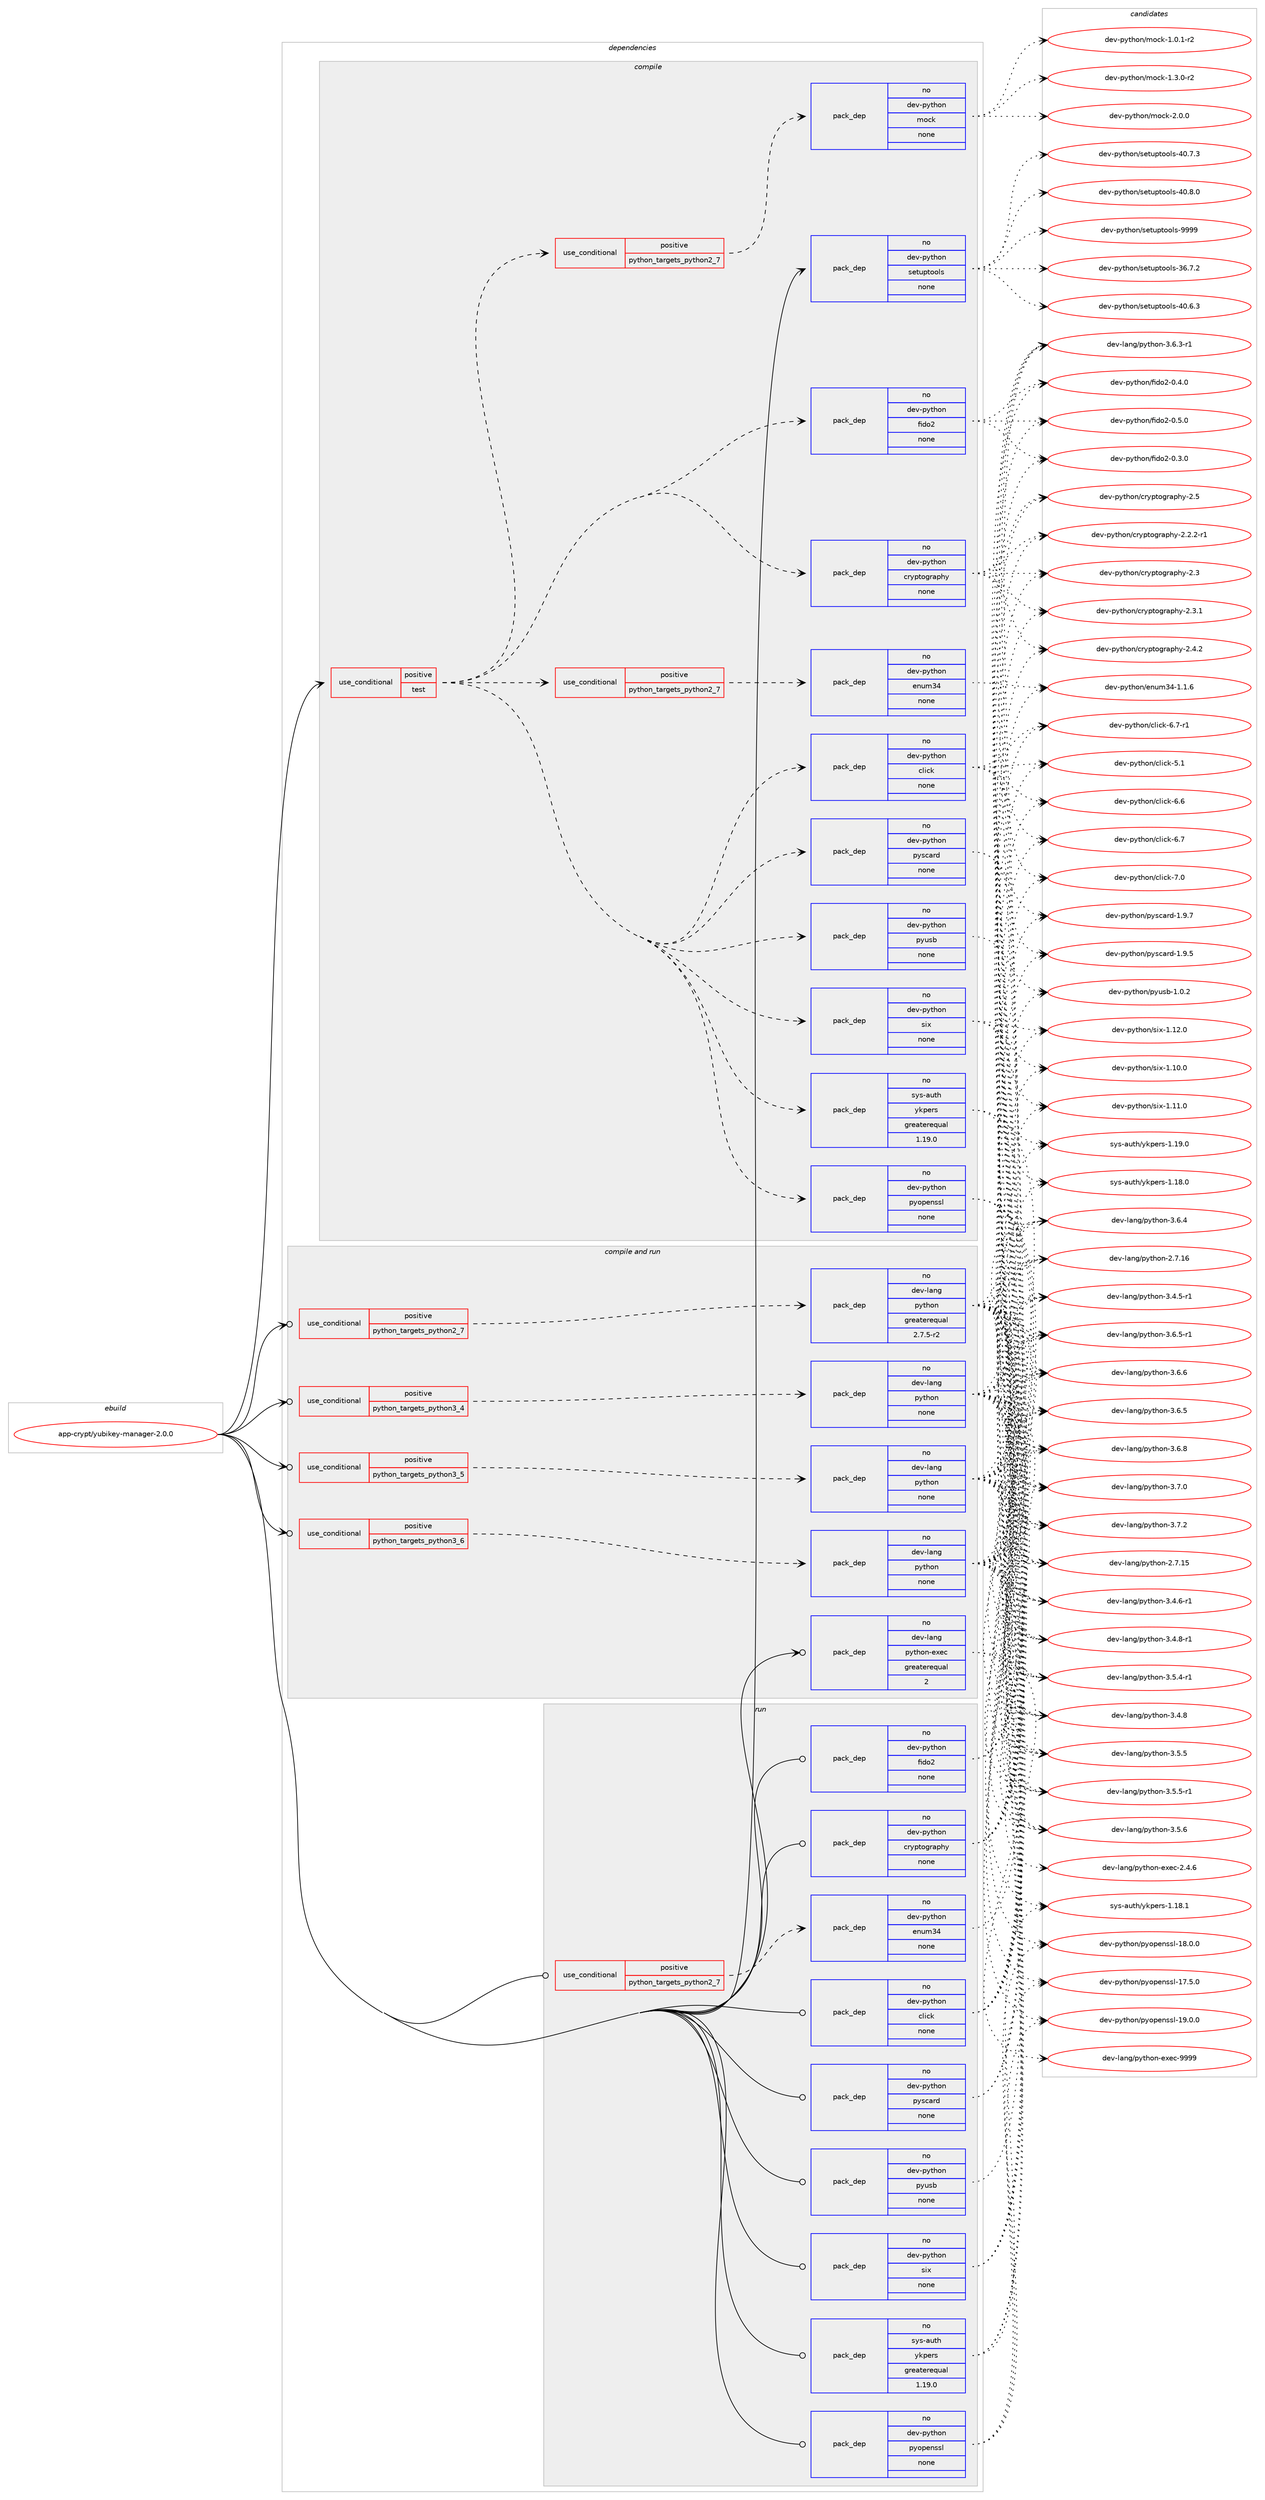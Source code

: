 digraph prolog {

# *************
# Graph options
# *************

newrank=true;
concentrate=true;
compound=true;
graph [rankdir=LR,fontname=Helvetica,fontsize=10,ranksep=1.5];#, ranksep=2.5, nodesep=0.2];
edge  [arrowhead=vee];
node  [fontname=Helvetica,fontsize=10];

# **********
# The ebuild
# **********

subgraph cluster_leftcol {
color=gray;
rank=same;
label=<<i>ebuild</i>>;
id [label="app-crypt/yubikey-manager-2.0.0", color=red, width=4, href="../app-crypt/yubikey-manager-2.0.0.svg"];
}

# ****************
# The dependencies
# ****************

subgraph cluster_midcol {
color=gray;
label=<<i>dependencies</i>>;
subgraph cluster_compile {
fillcolor="#eeeeee";
style=filled;
label=<<i>compile</i>>;
subgraph cond348032 {
dependency1277185 [label=<<TABLE BORDER="0" CELLBORDER="1" CELLSPACING="0" CELLPADDING="4"><TR><TD ROWSPAN="3" CELLPADDING="10">use_conditional</TD></TR><TR><TD>positive</TD></TR><TR><TD>test</TD></TR></TABLE>>, shape=none, color=red];
subgraph pack909296 {
dependency1277186 [label=<<TABLE BORDER="0" CELLBORDER="1" CELLSPACING="0" CELLPADDING="4" WIDTH="220"><TR><TD ROWSPAN="6" CELLPADDING="30">pack_dep</TD></TR><TR><TD WIDTH="110">no</TD></TR><TR><TD>dev-python</TD></TR><TR><TD>click</TD></TR><TR><TD>none</TD></TR><TR><TD></TD></TR></TABLE>>, shape=none, color=blue];
}
dependency1277185:e -> dependency1277186:w [weight=20,style="dashed",arrowhead="vee"];
subgraph pack909297 {
dependency1277187 [label=<<TABLE BORDER="0" CELLBORDER="1" CELLSPACING="0" CELLPADDING="4" WIDTH="220"><TR><TD ROWSPAN="6" CELLPADDING="30">pack_dep</TD></TR><TR><TD WIDTH="110">no</TD></TR><TR><TD>dev-python</TD></TR><TR><TD>cryptography</TD></TR><TR><TD>none</TD></TR><TR><TD></TD></TR></TABLE>>, shape=none, color=blue];
}
dependency1277185:e -> dependency1277187:w [weight=20,style="dashed",arrowhead="vee"];
subgraph cond348033 {
dependency1277188 [label=<<TABLE BORDER="0" CELLBORDER="1" CELLSPACING="0" CELLPADDING="4"><TR><TD ROWSPAN="3" CELLPADDING="10">use_conditional</TD></TR><TR><TD>positive</TD></TR><TR><TD>python_targets_python2_7</TD></TR></TABLE>>, shape=none, color=red];
subgraph pack909298 {
dependency1277189 [label=<<TABLE BORDER="0" CELLBORDER="1" CELLSPACING="0" CELLPADDING="4" WIDTH="220"><TR><TD ROWSPAN="6" CELLPADDING="30">pack_dep</TD></TR><TR><TD WIDTH="110">no</TD></TR><TR><TD>dev-python</TD></TR><TR><TD>enum34</TD></TR><TR><TD>none</TD></TR><TR><TD></TD></TR></TABLE>>, shape=none, color=blue];
}
dependency1277188:e -> dependency1277189:w [weight=20,style="dashed",arrowhead="vee"];
}
dependency1277185:e -> dependency1277188:w [weight=20,style="dashed",arrowhead="vee"];
subgraph pack909299 {
dependency1277190 [label=<<TABLE BORDER="0" CELLBORDER="1" CELLSPACING="0" CELLPADDING="4" WIDTH="220"><TR><TD ROWSPAN="6" CELLPADDING="30">pack_dep</TD></TR><TR><TD WIDTH="110">no</TD></TR><TR><TD>dev-python</TD></TR><TR><TD>fido2</TD></TR><TR><TD>none</TD></TR><TR><TD></TD></TR></TABLE>>, shape=none, color=blue];
}
dependency1277185:e -> dependency1277190:w [weight=20,style="dashed",arrowhead="vee"];
subgraph pack909300 {
dependency1277191 [label=<<TABLE BORDER="0" CELLBORDER="1" CELLSPACING="0" CELLPADDING="4" WIDTH="220"><TR><TD ROWSPAN="6" CELLPADDING="30">pack_dep</TD></TR><TR><TD WIDTH="110">no</TD></TR><TR><TD>dev-python</TD></TR><TR><TD>pyopenssl</TD></TR><TR><TD>none</TD></TR><TR><TD></TD></TR></TABLE>>, shape=none, color=blue];
}
dependency1277185:e -> dependency1277191:w [weight=20,style="dashed",arrowhead="vee"];
subgraph pack909301 {
dependency1277192 [label=<<TABLE BORDER="0" CELLBORDER="1" CELLSPACING="0" CELLPADDING="4" WIDTH="220"><TR><TD ROWSPAN="6" CELLPADDING="30">pack_dep</TD></TR><TR><TD WIDTH="110">no</TD></TR><TR><TD>dev-python</TD></TR><TR><TD>pyscard</TD></TR><TR><TD>none</TD></TR><TR><TD></TD></TR></TABLE>>, shape=none, color=blue];
}
dependency1277185:e -> dependency1277192:w [weight=20,style="dashed",arrowhead="vee"];
subgraph pack909302 {
dependency1277193 [label=<<TABLE BORDER="0" CELLBORDER="1" CELLSPACING="0" CELLPADDING="4" WIDTH="220"><TR><TD ROWSPAN="6" CELLPADDING="30">pack_dep</TD></TR><TR><TD WIDTH="110">no</TD></TR><TR><TD>dev-python</TD></TR><TR><TD>pyusb</TD></TR><TR><TD>none</TD></TR><TR><TD></TD></TR></TABLE>>, shape=none, color=blue];
}
dependency1277185:e -> dependency1277193:w [weight=20,style="dashed",arrowhead="vee"];
subgraph pack909303 {
dependency1277194 [label=<<TABLE BORDER="0" CELLBORDER="1" CELLSPACING="0" CELLPADDING="4" WIDTH="220"><TR><TD ROWSPAN="6" CELLPADDING="30">pack_dep</TD></TR><TR><TD WIDTH="110">no</TD></TR><TR><TD>dev-python</TD></TR><TR><TD>six</TD></TR><TR><TD>none</TD></TR><TR><TD></TD></TR></TABLE>>, shape=none, color=blue];
}
dependency1277185:e -> dependency1277194:w [weight=20,style="dashed",arrowhead="vee"];
subgraph pack909304 {
dependency1277195 [label=<<TABLE BORDER="0" CELLBORDER="1" CELLSPACING="0" CELLPADDING="4" WIDTH="220"><TR><TD ROWSPAN="6" CELLPADDING="30">pack_dep</TD></TR><TR><TD WIDTH="110">no</TD></TR><TR><TD>sys-auth</TD></TR><TR><TD>ykpers</TD></TR><TR><TD>greaterequal</TD></TR><TR><TD>1.19.0</TD></TR></TABLE>>, shape=none, color=blue];
}
dependency1277185:e -> dependency1277195:w [weight=20,style="dashed",arrowhead="vee"];
subgraph cond348034 {
dependency1277196 [label=<<TABLE BORDER="0" CELLBORDER="1" CELLSPACING="0" CELLPADDING="4"><TR><TD ROWSPAN="3" CELLPADDING="10">use_conditional</TD></TR><TR><TD>positive</TD></TR><TR><TD>python_targets_python2_7</TD></TR></TABLE>>, shape=none, color=red];
subgraph pack909305 {
dependency1277197 [label=<<TABLE BORDER="0" CELLBORDER="1" CELLSPACING="0" CELLPADDING="4" WIDTH="220"><TR><TD ROWSPAN="6" CELLPADDING="30">pack_dep</TD></TR><TR><TD WIDTH="110">no</TD></TR><TR><TD>dev-python</TD></TR><TR><TD>mock</TD></TR><TR><TD>none</TD></TR><TR><TD></TD></TR></TABLE>>, shape=none, color=blue];
}
dependency1277196:e -> dependency1277197:w [weight=20,style="dashed",arrowhead="vee"];
}
dependency1277185:e -> dependency1277196:w [weight=20,style="dashed",arrowhead="vee"];
}
id:e -> dependency1277185:w [weight=20,style="solid",arrowhead="vee"];
subgraph pack909306 {
dependency1277198 [label=<<TABLE BORDER="0" CELLBORDER="1" CELLSPACING="0" CELLPADDING="4" WIDTH="220"><TR><TD ROWSPAN="6" CELLPADDING="30">pack_dep</TD></TR><TR><TD WIDTH="110">no</TD></TR><TR><TD>dev-python</TD></TR><TR><TD>setuptools</TD></TR><TR><TD>none</TD></TR><TR><TD></TD></TR></TABLE>>, shape=none, color=blue];
}
id:e -> dependency1277198:w [weight=20,style="solid",arrowhead="vee"];
}
subgraph cluster_compileandrun {
fillcolor="#eeeeee";
style=filled;
label=<<i>compile and run</i>>;
subgraph cond348035 {
dependency1277199 [label=<<TABLE BORDER="0" CELLBORDER="1" CELLSPACING="0" CELLPADDING="4"><TR><TD ROWSPAN="3" CELLPADDING="10">use_conditional</TD></TR><TR><TD>positive</TD></TR><TR><TD>python_targets_python2_7</TD></TR></TABLE>>, shape=none, color=red];
subgraph pack909307 {
dependency1277200 [label=<<TABLE BORDER="0" CELLBORDER="1" CELLSPACING="0" CELLPADDING="4" WIDTH="220"><TR><TD ROWSPAN="6" CELLPADDING="30">pack_dep</TD></TR><TR><TD WIDTH="110">no</TD></TR><TR><TD>dev-lang</TD></TR><TR><TD>python</TD></TR><TR><TD>greaterequal</TD></TR><TR><TD>2.7.5-r2</TD></TR></TABLE>>, shape=none, color=blue];
}
dependency1277199:e -> dependency1277200:w [weight=20,style="dashed",arrowhead="vee"];
}
id:e -> dependency1277199:w [weight=20,style="solid",arrowhead="odotvee"];
subgraph cond348036 {
dependency1277201 [label=<<TABLE BORDER="0" CELLBORDER="1" CELLSPACING="0" CELLPADDING="4"><TR><TD ROWSPAN="3" CELLPADDING="10">use_conditional</TD></TR><TR><TD>positive</TD></TR><TR><TD>python_targets_python3_4</TD></TR></TABLE>>, shape=none, color=red];
subgraph pack909308 {
dependency1277202 [label=<<TABLE BORDER="0" CELLBORDER="1" CELLSPACING="0" CELLPADDING="4" WIDTH="220"><TR><TD ROWSPAN="6" CELLPADDING="30">pack_dep</TD></TR><TR><TD WIDTH="110">no</TD></TR><TR><TD>dev-lang</TD></TR><TR><TD>python</TD></TR><TR><TD>none</TD></TR><TR><TD></TD></TR></TABLE>>, shape=none, color=blue];
}
dependency1277201:e -> dependency1277202:w [weight=20,style="dashed",arrowhead="vee"];
}
id:e -> dependency1277201:w [weight=20,style="solid",arrowhead="odotvee"];
subgraph cond348037 {
dependency1277203 [label=<<TABLE BORDER="0" CELLBORDER="1" CELLSPACING="0" CELLPADDING="4"><TR><TD ROWSPAN="3" CELLPADDING="10">use_conditional</TD></TR><TR><TD>positive</TD></TR><TR><TD>python_targets_python3_5</TD></TR></TABLE>>, shape=none, color=red];
subgraph pack909309 {
dependency1277204 [label=<<TABLE BORDER="0" CELLBORDER="1" CELLSPACING="0" CELLPADDING="4" WIDTH="220"><TR><TD ROWSPAN="6" CELLPADDING="30">pack_dep</TD></TR><TR><TD WIDTH="110">no</TD></TR><TR><TD>dev-lang</TD></TR><TR><TD>python</TD></TR><TR><TD>none</TD></TR><TR><TD></TD></TR></TABLE>>, shape=none, color=blue];
}
dependency1277203:e -> dependency1277204:w [weight=20,style="dashed",arrowhead="vee"];
}
id:e -> dependency1277203:w [weight=20,style="solid",arrowhead="odotvee"];
subgraph cond348038 {
dependency1277205 [label=<<TABLE BORDER="0" CELLBORDER="1" CELLSPACING="0" CELLPADDING="4"><TR><TD ROWSPAN="3" CELLPADDING="10">use_conditional</TD></TR><TR><TD>positive</TD></TR><TR><TD>python_targets_python3_6</TD></TR></TABLE>>, shape=none, color=red];
subgraph pack909310 {
dependency1277206 [label=<<TABLE BORDER="0" CELLBORDER="1" CELLSPACING="0" CELLPADDING="4" WIDTH="220"><TR><TD ROWSPAN="6" CELLPADDING="30">pack_dep</TD></TR><TR><TD WIDTH="110">no</TD></TR><TR><TD>dev-lang</TD></TR><TR><TD>python</TD></TR><TR><TD>none</TD></TR><TR><TD></TD></TR></TABLE>>, shape=none, color=blue];
}
dependency1277205:e -> dependency1277206:w [weight=20,style="dashed",arrowhead="vee"];
}
id:e -> dependency1277205:w [weight=20,style="solid",arrowhead="odotvee"];
subgraph pack909311 {
dependency1277207 [label=<<TABLE BORDER="0" CELLBORDER="1" CELLSPACING="0" CELLPADDING="4" WIDTH="220"><TR><TD ROWSPAN="6" CELLPADDING="30">pack_dep</TD></TR><TR><TD WIDTH="110">no</TD></TR><TR><TD>dev-lang</TD></TR><TR><TD>python-exec</TD></TR><TR><TD>greaterequal</TD></TR><TR><TD>2</TD></TR></TABLE>>, shape=none, color=blue];
}
id:e -> dependency1277207:w [weight=20,style="solid",arrowhead="odotvee"];
}
subgraph cluster_run {
fillcolor="#eeeeee";
style=filled;
label=<<i>run</i>>;
subgraph cond348039 {
dependency1277208 [label=<<TABLE BORDER="0" CELLBORDER="1" CELLSPACING="0" CELLPADDING="4"><TR><TD ROWSPAN="3" CELLPADDING="10">use_conditional</TD></TR><TR><TD>positive</TD></TR><TR><TD>python_targets_python2_7</TD></TR></TABLE>>, shape=none, color=red];
subgraph pack909312 {
dependency1277209 [label=<<TABLE BORDER="0" CELLBORDER="1" CELLSPACING="0" CELLPADDING="4" WIDTH="220"><TR><TD ROWSPAN="6" CELLPADDING="30">pack_dep</TD></TR><TR><TD WIDTH="110">no</TD></TR><TR><TD>dev-python</TD></TR><TR><TD>enum34</TD></TR><TR><TD>none</TD></TR><TR><TD></TD></TR></TABLE>>, shape=none, color=blue];
}
dependency1277208:e -> dependency1277209:w [weight=20,style="dashed",arrowhead="vee"];
}
id:e -> dependency1277208:w [weight=20,style="solid",arrowhead="odot"];
subgraph pack909313 {
dependency1277210 [label=<<TABLE BORDER="0" CELLBORDER="1" CELLSPACING="0" CELLPADDING="4" WIDTH="220"><TR><TD ROWSPAN="6" CELLPADDING="30">pack_dep</TD></TR><TR><TD WIDTH="110">no</TD></TR><TR><TD>dev-python</TD></TR><TR><TD>click</TD></TR><TR><TD>none</TD></TR><TR><TD></TD></TR></TABLE>>, shape=none, color=blue];
}
id:e -> dependency1277210:w [weight=20,style="solid",arrowhead="odot"];
subgraph pack909314 {
dependency1277211 [label=<<TABLE BORDER="0" CELLBORDER="1" CELLSPACING="0" CELLPADDING="4" WIDTH="220"><TR><TD ROWSPAN="6" CELLPADDING="30">pack_dep</TD></TR><TR><TD WIDTH="110">no</TD></TR><TR><TD>dev-python</TD></TR><TR><TD>cryptography</TD></TR><TR><TD>none</TD></TR><TR><TD></TD></TR></TABLE>>, shape=none, color=blue];
}
id:e -> dependency1277211:w [weight=20,style="solid",arrowhead="odot"];
subgraph pack909315 {
dependency1277212 [label=<<TABLE BORDER="0" CELLBORDER="1" CELLSPACING="0" CELLPADDING="4" WIDTH="220"><TR><TD ROWSPAN="6" CELLPADDING="30">pack_dep</TD></TR><TR><TD WIDTH="110">no</TD></TR><TR><TD>dev-python</TD></TR><TR><TD>fido2</TD></TR><TR><TD>none</TD></TR><TR><TD></TD></TR></TABLE>>, shape=none, color=blue];
}
id:e -> dependency1277212:w [weight=20,style="solid",arrowhead="odot"];
subgraph pack909316 {
dependency1277213 [label=<<TABLE BORDER="0" CELLBORDER="1" CELLSPACING="0" CELLPADDING="4" WIDTH="220"><TR><TD ROWSPAN="6" CELLPADDING="30">pack_dep</TD></TR><TR><TD WIDTH="110">no</TD></TR><TR><TD>dev-python</TD></TR><TR><TD>pyopenssl</TD></TR><TR><TD>none</TD></TR><TR><TD></TD></TR></TABLE>>, shape=none, color=blue];
}
id:e -> dependency1277213:w [weight=20,style="solid",arrowhead="odot"];
subgraph pack909317 {
dependency1277214 [label=<<TABLE BORDER="0" CELLBORDER="1" CELLSPACING="0" CELLPADDING="4" WIDTH="220"><TR><TD ROWSPAN="6" CELLPADDING="30">pack_dep</TD></TR><TR><TD WIDTH="110">no</TD></TR><TR><TD>dev-python</TD></TR><TR><TD>pyscard</TD></TR><TR><TD>none</TD></TR><TR><TD></TD></TR></TABLE>>, shape=none, color=blue];
}
id:e -> dependency1277214:w [weight=20,style="solid",arrowhead="odot"];
subgraph pack909318 {
dependency1277215 [label=<<TABLE BORDER="0" CELLBORDER="1" CELLSPACING="0" CELLPADDING="4" WIDTH="220"><TR><TD ROWSPAN="6" CELLPADDING="30">pack_dep</TD></TR><TR><TD WIDTH="110">no</TD></TR><TR><TD>dev-python</TD></TR><TR><TD>pyusb</TD></TR><TR><TD>none</TD></TR><TR><TD></TD></TR></TABLE>>, shape=none, color=blue];
}
id:e -> dependency1277215:w [weight=20,style="solid",arrowhead="odot"];
subgraph pack909319 {
dependency1277216 [label=<<TABLE BORDER="0" CELLBORDER="1" CELLSPACING="0" CELLPADDING="4" WIDTH="220"><TR><TD ROWSPAN="6" CELLPADDING="30">pack_dep</TD></TR><TR><TD WIDTH="110">no</TD></TR><TR><TD>dev-python</TD></TR><TR><TD>six</TD></TR><TR><TD>none</TD></TR><TR><TD></TD></TR></TABLE>>, shape=none, color=blue];
}
id:e -> dependency1277216:w [weight=20,style="solid",arrowhead="odot"];
subgraph pack909320 {
dependency1277217 [label=<<TABLE BORDER="0" CELLBORDER="1" CELLSPACING="0" CELLPADDING="4" WIDTH="220"><TR><TD ROWSPAN="6" CELLPADDING="30">pack_dep</TD></TR><TR><TD WIDTH="110">no</TD></TR><TR><TD>sys-auth</TD></TR><TR><TD>ykpers</TD></TR><TR><TD>greaterequal</TD></TR><TR><TD>1.19.0</TD></TR></TABLE>>, shape=none, color=blue];
}
id:e -> dependency1277217:w [weight=20,style="solid",arrowhead="odot"];
}
}

# **************
# The candidates
# **************

subgraph cluster_choices {
rank=same;
color=gray;
label=<<i>candidates</i>>;

subgraph choice909296 {
color=black;
nodesep=1;
choice1001011184511212111610411111047991081059910745534649 [label="dev-python/click-5.1", color=red, width=4,href="../dev-python/click-5.1.svg"];
choice1001011184511212111610411111047991081059910745544654 [label="dev-python/click-6.6", color=red, width=4,href="../dev-python/click-6.6.svg"];
choice1001011184511212111610411111047991081059910745544655 [label="dev-python/click-6.7", color=red, width=4,href="../dev-python/click-6.7.svg"];
choice10010111845112121116104111110479910810599107455446554511449 [label="dev-python/click-6.7-r1", color=red, width=4,href="../dev-python/click-6.7-r1.svg"];
choice1001011184511212111610411111047991081059910745554648 [label="dev-python/click-7.0", color=red, width=4,href="../dev-python/click-7.0.svg"];
dependency1277186:e -> choice1001011184511212111610411111047991081059910745534649:w [style=dotted,weight="100"];
dependency1277186:e -> choice1001011184511212111610411111047991081059910745544654:w [style=dotted,weight="100"];
dependency1277186:e -> choice1001011184511212111610411111047991081059910745544655:w [style=dotted,weight="100"];
dependency1277186:e -> choice10010111845112121116104111110479910810599107455446554511449:w [style=dotted,weight="100"];
dependency1277186:e -> choice1001011184511212111610411111047991081059910745554648:w [style=dotted,weight="100"];
}
subgraph choice909297 {
color=black;
nodesep=1;
choice100101118451121211161041111104799114121112116111103114971121041214550465046504511449 [label="dev-python/cryptography-2.2.2-r1", color=red, width=4,href="../dev-python/cryptography-2.2.2-r1.svg"];
choice1001011184511212111610411111047991141211121161111031149711210412145504651 [label="dev-python/cryptography-2.3", color=red, width=4,href="../dev-python/cryptography-2.3.svg"];
choice10010111845112121116104111110479911412111211611110311497112104121455046514649 [label="dev-python/cryptography-2.3.1", color=red, width=4,href="../dev-python/cryptography-2.3.1.svg"];
choice10010111845112121116104111110479911412111211611110311497112104121455046524650 [label="dev-python/cryptography-2.4.2", color=red, width=4,href="../dev-python/cryptography-2.4.2.svg"];
choice1001011184511212111610411111047991141211121161111031149711210412145504653 [label="dev-python/cryptography-2.5", color=red, width=4,href="../dev-python/cryptography-2.5.svg"];
dependency1277187:e -> choice100101118451121211161041111104799114121112116111103114971121041214550465046504511449:w [style=dotted,weight="100"];
dependency1277187:e -> choice1001011184511212111610411111047991141211121161111031149711210412145504651:w [style=dotted,weight="100"];
dependency1277187:e -> choice10010111845112121116104111110479911412111211611110311497112104121455046514649:w [style=dotted,weight="100"];
dependency1277187:e -> choice10010111845112121116104111110479911412111211611110311497112104121455046524650:w [style=dotted,weight="100"];
dependency1277187:e -> choice1001011184511212111610411111047991141211121161111031149711210412145504653:w [style=dotted,weight="100"];
}
subgraph choice909298 {
color=black;
nodesep=1;
choice10010111845112121116104111110471011101171095152454946494654 [label="dev-python/enum34-1.1.6", color=red, width=4,href="../dev-python/enum34-1.1.6.svg"];
dependency1277189:e -> choice10010111845112121116104111110471011101171095152454946494654:w [style=dotted,weight="100"];
}
subgraph choice909299 {
color=black;
nodesep=1;
choice100101118451121211161041111104710210510011150454846514648 [label="dev-python/fido2-0.3.0", color=red, width=4,href="../dev-python/fido2-0.3.0.svg"];
choice100101118451121211161041111104710210510011150454846524648 [label="dev-python/fido2-0.4.0", color=red, width=4,href="../dev-python/fido2-0.4.0.svg"];
choice100101118451121211161041111104710210510011150454846534648 [label="dev-python/fido2-0.5.0", color=red, width=4,href="../dev-python/fido2-0.5.0.svg"];
dependency1277190:e -> choice100101118451121211161041111104710210510011150454846514648:w [style=dotted,weight="100"];
dependency1277190:e -> choice100101118451121211161041111104710210510011150454846524648:w [style=dotted,weight="100"];
dependency1277190:e -> choice100101118451121211161041111104710210510011150454846534648:w [style=dotted,weight="100"];
}
subgraph choice909300 {
color=black;
nodesep=1;
choice100101118451121211161041111104711212111111210111011511510845495546534648 [label="dev-python/pyopenssl-17.5.0", color=red, width=4,href="../dev-python/pyopenssl-17.5.0.svg"];
choice100101118451121211161041111104711212111111210111011511510845495646484648 [label="dev-python/pyopenssl-18.0.0", color=red, width=4,href="../dev-python/pyopenssl-18.0.0.svg"];
choice100101118451121211161041111104711212111111210111011511510845495746484648 [label="dev-python/pyopenssl-19.0.0", color=red, width=4,href="../dev-python/pyopenssl-19.0.0.svg"];
dependency1277191:e -> choice100101118451121211161041111104711212111111210111011511510845495546534648:w [style=dotted,weight="100"];
dependency1277191:e -> choice100101118451121211161041111104711212111111210111011511510845495646484648:w [style=dotted,weight="100"];
dependency1277191:e -> choice100101118451121211161041111104711212111111210111011511510845495746484648:w [style=dotted,weight="100"];
}
subgraph choice909301 {
color=black;
nodesep=1;
choice10010111845112121116104111110471121211159997114100454946574653 [label="dev-python/pyscard-1.9.5", color=red, width=4,href="../dev-python/pyscard-1.9.5.svg"];
choice10010111845112121116104111110471121211159997114100454946574655 [label="dev-python/pyscard-1.9.7", color=red, width=4,href="../dev-python/pyscard-1.9.7.svg"];
dependency1277192:e -> choice10010111845112121116104111110471121211159997114100454946574653:w [style=dotted,weight="100"];
dependency1277192:e -> choice10010111845112121116104111110471121211159997114100454946574655:w [style=dotted,weight="100"];
}
subgraph choice909302 {
color=black;
nodesep=1;
choice100101118451121211161041111104711212111711598454946484650 [label="dev-python/pyusb-1.0.2", color=red, width=4,href="../dev-python/pyusb-1.0.2.svg"];
dependency1277193:e -> choice100101118451121211161041111104711212111711598454946484650:w [style=dotted,weight="100"];
}
subgraph choice909303 {
color=black;
nodesep=1;
choice100101118451121211161041111104711510512045494649484648 [label="dev-python/six-1.10.0", color=red, width=4,href="../dev-python/six-1.10.0.svg"];
choice100101118451121211161041111104711510512045494649494648 [label="dev-python/six-1.11.0", color=red, width=4,href="../dev-python/six-1.11.0.svg"];
choice100101118451121211161041111104711510512045494649504648 [label="dev-python/six-1.12.0", color=red, width=4,href="../dev-python/six-1.12.0.svg"];
dependency1277194:e -> choice100101118451121211161041111104711510512045494649484648:w [style=dotted,weight="100"];
dependency1277194:e -> choice100101118451121211161041111104711510512045494649494648:w [style=dotted,weight="100"];
dependency1277194:e -> choice100101118451121211161041111104711510512045494649504648:w [style=dotted,weight="100"];
}
subgraph choice909304 {
color=black;
nodesep=1;
choice11512111545971171161044712110711210111411545494649564648 [label="sys-auth/ykpers-1.18.0", color=red, width=4,href="../sys-auth/ykpers-1.18.0.svg"];
choice11512111545971171161044712110711210111411545494649564649 [label="sys-auth/ykpers-1.18.1", color=red, width=4,href="../sys-auth/ykpers-1.18.1.svg"];
choice11512111545971171161044712110711210111411545494649574648 [label="sys-auth/ykpers-1.19.0", color=red, width=4,href="../sys-auth/ykpers-1.19.0.svg"];
dependency1277195:e -> choice11512111545971171161044712110711210111411545494649564648:w [style=dotted,weight="100"];
dependency1277195:e -> choice11512111545971171161044712110711210111411545494649564649:w [style=dotted,weight="100"];
dependency1277195:e -> choice11512111545971171161044712110711210111411545494649574648:w [style=dotted,weight="100"];
}
subgraph choice909305 {
color=black;
nodesep=1;
choice1001011184511212111610411111047109111991074549464846494511450 [label="dev-python/mock-1.0.1-r2", color=red, width=4,href="../dev-python/mock-1.0.1-r2.svg"];
choice1001011184511212111610411111047109111991074549465146484511450 [label="dev-python/mock-1.3.0-r2", color=red, width=4,href="../dev-python/mock-1.3.0-r2.svg"];
choice100101118451121211161041111104710911199107455046484648 [label="dev-python/mock-2.0.0", color=red, width=4,href="../dev-python/mock-2.0.0.svg"];
dependency1277197:e -> choice1001011184511212111610411111047109111991074549464846494511450:w [style=dotted,weight="100"];
dependency1277197:e -> choice1001011184511212111610411111047109111991074549465146484511450:w [style=dotted,weight="100"];
dependency1277197:e -> choice100101118451121211161041111104710911199107455046484648:w [style=dotted,weight="100"];
}
subgraph choice909306 {
color=black;
nodesep=1;
choice100101118451121211161041111104711510111611711211611111110811545515446554650 [label="dev-python/setuptools-36.7.2", color=red, width=4,href="../dev-python/setuptools-36.7.2.svg"];
choice100101118451121211161041111104711510111611711211611111110811545524846544651 [label="dev-python/setuptools-40.6.3", color=red, width=4,href="../dev-python/setuptools-40.6.3.svg"];
choice100101118451121211161041111104711510111611711211611111110811545524846554651 [label="dev-python/setuptools-40.7.3", color=red, width=4,href="../dev-python/setuptools-40.7.3.svg"];
choice100101118451121211161041111104711510111611711211611111110811545524846564648 [label="dev-python/setuptools-40.8.0", color=red, width=4,href="../dev-python/setuptools-40.8.0.svg"];
choice10010111845112121116104111110471151011161171121161111111081154557575757 [label="dev-python/setuptools-9999", color=red, width=4,href="../dev-python/setuptools-9999.svg"];
dependency1277198:e -> choice100101118451121211161041111104711510111611711211611111110811545515446554650:w [style=dotted,weight="100"];
dependency1277198:e -> choice100101118451121211161041111104711510111611711211611111110811545524846544651:w [style=dotted,weight="100"];
dependency1277198:e -> choice100101118451121211161041111104711510111611711211611111110811545524846554651:w [style=dotted,weight="100"];
dependency1277198:e -> choice100101118451121211161041111104711510111611711211611111110811545524846564648:w [style=dotted,weight="100"];
dependency1277198:e -> choice10010111845112121116104111110471151011161171121161111111081154557575757:w [style=dotted,weight="100"];
}
subgraph choice909307 {
color=black;
nodesep=1;
choice10010111845108971101034711212111610411111045504655464953 [label="dev-lang/python-2.7.15", color=red, width=4,href="../dev-lang/python-2.7.15.svg"];
choice10010111845108971101034711212111610411111045504655464954 [label="dev-lang/python-2.7.16", color=red, width=4,href="../dev-lang/python-2.7.16.svg"];
choice1001011184510897110103471121211161041111104551465246534511449 [label="dev-lang/python-3.4.5-r1", color=red, width=4,href="../dev-lang/python-3.4.5-r1.svg"];
choice1001011184510897110103471121211161041111104551465246544511449 [label="dev-lang/python-3.4.6-r1", color=red, width=4,href="../dev-lang/python-3.4.6-r1.svg"];
choice100101118451089711010347112121116104111110455146524656 [label="dev-lang/python-3.4.8", color=red, width=4,href="../dev-lang/python-3.4.8.svg"];
choice1001011184510897110103471121211161041111104551465246564511449 [label="dev-lang/python-3.4.8-r1", color=red, width=4,href="../dev-lang/python-3.4.8-r1.svg"];
choice1001011184510897110103471121211161041111104551465346524511449 [label="dev-lang/python-3.5.4-r1", color=red, width=4,href="../dev-lang/python-3.5.4-r1.svg"];
choice100101118451089711010347112121116104111110455146534653 [label="dev-lang/python-3.5.5", color=red, width=4,href="../dev-lang/python-3.5.5.svg"];
choice1001011184510897110103471121211161041111104551465346534511449 [label="dev-lang/python-3.5.5-r1", color=red, width=4,href="../dev-lang/python-3.5.5-r1.svg"];
choice100101118451089711010347112121116104111110455146534654 [label="dev-lang/python-3.5.6", color=red, width=4,href="../dev-lang/python-3.5.6.svg"];
choice1001011184510897110103471121211161041111104551465446514511449 [label="dev-lang/python-3.6.3-r1", color=red, width=4,href="../dev-lang/python-3.6.3-r1.svg"];
choice100101118451089711010347112121116104111110455146544652 [label="dev-lang/python-3.6.4", color=red, width=4,href="../dev-lang/python-3.6.4.svg"];
choice100101118451089711010347112121116104111110455146544653 [label="dev-lang/python-3.6.5", color=red, width=4,href="../dev-lang/python-3.6.5.svg"];
choice1001011184510897110103471121211161041111104551465446534511449 [label="dev-lang/python-3.6.5-r1", color=red, width=4,href="../dev-lang/python-3.6.5-r1.svg"];
choice100101118451089711010347112121116104111110455146544654 [label="dev-lang/python-3.6.6", color=red, width=4,href="../dev-lang/python-3.6.6.svg"];
choice100101118451089711010347112121116104111110455146544656 [label="dev-lang/python-3.6.8", color=red, width=4,href="../dev-lang/python-3.6.8.svg"];
choice100101118451089711010347112121116104111110455146554648 [label="dev-lang/python-3.7.0", color=red, width=4,href="../dev-lang/python-3.7.0.svg"];
choice100101118451089711010347112121116104111110455146554650 [label="dev-lang/python-3.7.2", color=red, width=4,href="../dev-lang/python-3.7.2.svg"];
dependency1277200:e -> choice10010111845108971101034711212111610411111045504655464953:w [style=dotted,weight="100"];
dependency1277200:e -> choice10010111845108971101034711212111610411111045504655464954:w [style=dotted,weight="100"];
dependency1277200:e -> choice1001011184510897110103471121211161041111104551465246534511449:w [style=dotted,weight="100"];
dependency1277200:e -> choice1001011184510897110103471121211161041111104551465246544511449:w [style=dotted,weight="100"];
dependency1277200:e -> choice100101118451089711010347112121116104111110455146524656:w [style=dotted,weight="100"];
dependency1277200:e -> choice1001011184510897110103471121211161041111104551465246564511449:w [style=dotted,weight="100"];
dependency1277200:e -> choice1001011184510897110103471121211161041111104551465346524511449:w [style=dotted,weight="100"];
dependency1277200:e -> choice100101118451089711010347112121116104111110455146534653:w [style=dotted,weight="100"];
dependency1277200:e -> choice1001011184510897110103471121211161041111104551465346534511449:w [style=dotted,weight="100"];
dependency1277200:e -> choice100101118451089711010347112121116104111110455146534654:w [style=dotted,weight="100"];
dependency1277200:e -> choice1001011184510897110103471121211161041111104551465446514511449:w [style=dotted,weight="100"];
dependency1277200:e -> choice100101118451089711010347112121116104111110455146544652:w [style=dotted,weight="100"];
dependency1277200:e -> choice100101118451089711010347112121116104111110455146544653:w [style=dotted,weight="100"];
dependency1277200:e -> choice1001011184510897110103471121211161041111104551465446534511449:w [style=dotted,weight="100"];
dependency1277200:e -> choice100101118451089711010347112121116104111110455146544654:w [style=dotted,weight="100"];
dependency1277200:e -> choice100101118451089711010347112121116104111110455146544656:w [style=dotted,weight="100"];
dependency1277200:e -> choice100101118451089711010347112121116104111110455146554648:w [style=dotted,weight="100"];
dependency1277200:e -> choice100101118451089711010347112121116104111110455146554650:w [style=dotted,weight="100"];
}
subgraph choice909308 {
color=black;
nodesep=1;
choice10010111845108971101034711212111610411111045504655464953 [label="dev-lang/python-2.7.15", color=red, width=4,href="../dev-lang/python-2.7.15.svg"];
choice10010111845108971101034711212111610411111045504655464954 [label="dev-lang/python-2.7.16", color=red, width=4,href="../dev-lang/python-2.7.16.svg"];
choice1001011184510897110103471121211161041111104551465246534511449 [label="dev-lang/python-3.4.5-r1", color=red, width=4,href="../dev-lang/python-3.4.5-r1.svg"];
choice1001011184510897110103471121211161041111104551465246544511449 [label="dev-lang/python-3.4.6-r1", color=red, width=4,href="../dev-lang/python-3.4.6-r1.svg"];
choice100101118451089711010347112121116104111110455146524656 [label="dev-lang/python-3.4.8", color=red, width=4,href="../dev-lang/python-3.4.8.svg"];
choice1001011184510897110103471121211161041111104551465246564511449 [label="dev-lang/python-3.4.8-r1", color=red, width=4,href="../dev-lang/python-3.4.8-r1.svg"];
choice1001011184510897110103471121211161041111104551465346524511449 [label="dev-lang/python-3.5.4-r1", color=red, width=4,href="../dev-lang/python-3.5.4-r1.svg"];
choice100101118451089711010347112121116104111110455146534653 [label="dev-lang/python-3.5.5", color=red, width=4,href="../dev-lang/python-3.5.5.svg"];
choice1001011184510897110103471121211161041111104551465346534511449 [label="dev-lang/python-3.5.5-r1", color=red, width=4,href="../dev-lang/python-3.5.5-r1.svg"];
choice100101118451089711010347112121116104111110455146534654 [label="dev-lang/python-3.5.6", color=red, width=4,href="../dev-lang/python-3.5.6.svg"];
choice1001011184510897110103471121211161041111104551465446514511449 [label="dev-lang/python-3.6.3-r1", color=red, width=4,href="../dev-lang/python-3.6.3-r1.svg"];
choice100101118451089711010347112121116104111110455146544652 [label="dev-lang/python-3.6.4", color=red, width=4,href="../dev-lang/python-3.6.4.svg"];
choice100101118451089711010347112121116104111110455146544653 [label="dev-lang/python-3.6.5", color=red, width=4,href="../dev-lang/python-3.6.5.svg"];
choice1001011184510897110103471121211161041111104551465446534511449 [label="dev-lang/python-3.6.5-r1", color=red, width=4,href="../dev-lang/python-3.6.5-r1.svg"];
choice100101118451089711010347112121116104111110455146544654 [label="dev-lang/python-3.6.6", color=red, width=4,href="../dev-lang/python-3.6.6.svg"];
choice100101118451089711010347112121116104111110455146544656 [label="dev-lang/python-3.6.8", color=red, width=4,href="../dev-lang/python-3.6.8.svg"];
choice100101118451089711010347112121116104111110455146554648 [label="dev-lang/python-3.7.0", color=red, width=4,href="../dev-lang/python-3.7.0.svg"];
choice100101118451089711010347112121116104111110455146554650 [label="dev-lang/python-3.7.2", color=red, width=4,href="../dev-lang/python-3.7.2.svg"];
dependency1277202:e -> choice10010111845108971101034711212111610411111045504655464953:w [style=dotted,weight="100"];
dependency1277202:e -> choice10010111845108971101034711212111610411111045504655464954:w [style=dotted,weight="100"];
dependency1277202:e -> choice1001011184510897110103471121211161041111104551465246534511449:w [style=dotted,weight="100"];
dependency1277202:e -> choice1001011184510897110103471121211161041111104551465246544511449:w [style=dotted,weight="100"];
dependency1277202:e -> choice100101118451089711010347112121116104111110455146524656:w [style=dotted,weight="100"];
dependency1277202:e -> choice1001011184510897110103471121211161041111104551465246564511449:w [style=dotted,weight="100"];
dependency1277202:e -> choice1001011184510897110103471121211161041111104551465346524511449:w [style=dotted,weight="100"];
dependency1277202:e -> choice100101118451089711010347112121116104111110455146534653:w [style=dotted,weight="100"];
dependency1277202:e -> choice1001011184510897110103471121211161041111104551465346534511449:w [style=dotted,weight="100"];
dependency1277202:e -> choice100101118451089711010347112121116104111110455146534654:w [style=dotted,weight="100"];
dependency1277202:e -> choice1001011184510897110103471121211161041111104551465446514511449:w [style=dotted,weight="100"];
dependency1277202:e -> choice100101118451089711010347112121116104111110455146544652:w [style=dotted,weight="100"];
dependency1277202:e -> choice100101118451089711010347112121116104111110455146544653:w [style=dotted,weight="100"];
dependency1277202:e -> choice1001011184510897110103471121211161041111104551465446534511449:w [style=dotted,weight="100"];
dependency1277202:e -> choice100101118451089711010347112121116104111110455146544654:w [style=dotted,weight="100"];
dependency1277202:e -> choice100101118451089711010347112121116104111110455146544656:w [style=dotted,weight="100"];
dependency1277202:e -> choice100101118451089711010347112121116104111110455146554648:w [style=dotted,weight="100"];
dependency1277202:e -> choice100101118451089711010347112121116104111110455146554650:w [style=dotted,weight="100"];
}
subgraph choice909309 {
color=black;
nodesep=1;
choice10010111845108971101034711212111610411111045504655464953 [label="dev-lang/python-2.7.15", color=red, width=4,href="../dev-lang/python-2.7.15.svg"];
choice10010111845108971101034711212111610411111045504655464954 [label="dev-lang/python-2.7.16", color=red, width=4,href="../dev-lang/python-2.7.16.svg"];
choice1001011184510897110103471121211161041111104551465246534511449 [label="dev-lang/python-3.4.5-r1", color=red, width=4,href="../dev-lang/python-3.4.5-r1.svg"];
choice1001011184510897110103471121211161041111104551465246544511449 [label="dev-lang/python-3.4.6-r1", color=red, width=4,href="../dev-lang/python-3.4.6-r1.svg"];
choice100101118451089711010347112121116104111110455146524656 [label="dev-lang/python-3.4.8", color=red, width=4,href="../dev-lang/python-3.4.8.svg"];
choice1001011184510897110103471121211161041111104551465246564511449 [label="dev-lang/python-3.4.8-r1", color=red, width=4,href="../dev-lang/python-3.4.8-r1.svg"];
choice1001011184510897110103471121211161041111104551465346524511449 [label="dev-lang/python-3.5.4-r1", color=red, width=4,href="../dev-lang/python-3.5.4-r1.svg"];
choice100101118451089711010347112121116104111110455146534653 [label="dev-lang/python-3.5.5", color=red, width=4,href="../dev-lang/python-3.5.5.svg"];
choice1001011184510897110103471121211161041111104551465346534511449 [label="dev-lang/python-3.5.5-r1", color=red, width=4,href="../dev-lang/python-3.5.5-r1.svg"];
choice100101118451089711010347112121116104111110455146534654 [label="dev-lang/python-3.5.6", color=red, width=4,href="../dev-lang/python-3.5.6.svg"];
choice1001011184510897110103471121211161041111104551465446514511449 [label="dev-lang/python-3.6.3-r1", color=red, width=4,href="../dev-lang/python-3.6.3-r1.svg"];
choice100101118451089711010347112121116104111110455146544652 [label="dev-lang/python-3.6.4", color=red, width=4,href="../dev-lang/python-3.6.4.svg"];
choice100101118451089711010347112121116104111110455146544653 [label="dev-lang/python-3.6.5", color=red, width=4,href="../dev-lang/python-3.6.5.svg"];
choice1001011184510897110103471121211161041111104551465446534511449 [label="dev-lang/python-3.6.5-r1", color=red, width=4,href="../dev-lang/python-3.6.5-r1.svg"];
choice100101118451089711010347112121116104111110455146544654 [label="dev-lang/python-3.6.6", color=red, width=4,href="../dev-lang/python-3.6.6.svg"];
choice100101118451089711010347112121116104111110455146544656 [label="dev-lang/python-3.6.8", color=red, width=4,href="../dev-lang/python-3.6.8.svg"];
choice100101118451089711010347112121116104111110455146554648 [label="dev-lang/python-3.7.0", color=red, width=4,href="../dev-lang/python-3.7.0.svg"];
choice100101118451089711010347112121116104111110455146554650 [label="dev-lang/python-3.7.2", color=red, width=4,href="../dev-lang/python-3.7.2.svg"];
dependency1277204:e -> choice10010111845108971101034711212111610411111045504655464953:w [style=dotted,weight="100"];
dependency1277204:e -> choice10010111845108971101034711212111610411111045504655464954:w [style=dotted,weight="100"];
dependency1277204:e -> choice1001011184510897110103471121211161041111104551465246534511449:w [style=dotted,weight="100"];
dependency1277204:e -> choice1001011184510897110103471121211161041111104551465246544511449:w [style=dotted,weight="100"];
dependency1277204:e -> choice100101118451089711010347112121116104111110455146524656:w [style=dotted,weight="100"];
dependency1277204:e -> choice1001011184510897110103471121211161041111104551465246564511449:w [style=dotted,weight="100"];
dependency1277204:e -> choice1001011184510897110103471121211161041111104551465346524511449:w [style=dotted,weight="100"];
dependency1277204:e -> choice100101118451089711010347112121116104111110455146534653:w [style=dotted,weight="100"];
dependency1277204:e -> choice1001011184510897110103471121211161041111104551465346534511449:w [style=dotted,weight="100"];
dependency1277204:e -> choice100101118451089711010347112121116104111110455146534654:w [style=dotted,weight="100"];
dependency1277204:e -> choice1001011184510897110103471121211161041111104551465446514511449:w [style=dotted,weight="100"];
dependency1277204:e -> choice100101118451089711010347112121116104111110455146544652:w [style=dotted,weight="100"];
dependency1277204:e -> choice100101118451089711010347112121116104111110455146544653:w [style=dotted,weight="100"];
dependency1277204:e -> choice1001011184510897110103471121211161041111104551465446534511449:w [style=dotted,weight="100"];
dependency1277204:e -> choice100101118451089711010347112121116104111110455146544654:w [style=dotted,weight="100"];
dependency1277204:e -> choice100101118451089711010347112121116104111110455146544656:w [style=dotted,weight="100"];
dependency1277204:e -> choice100101118451089711010347112121116104111110455146554648:w [style=dotted,weight="100"];
dependency1277204:e -> choice100101118451089711010347112121116104111110455146554650:w [style=dotted,weight="100"];
}
subgraph choice909310 {
color=black;
nodesep=1;
choice10010111845108971101034711212111610411111045504655464953 [label="dev-lang/python-2.7.15", color=red, width=4,href="../dev-lang/python-2.7.15.svg"];
choice10010111845108971101034711212111610411111045504655464954 [label="dev-lang/python-2.7.16", color=red, width=4,href="../dev-lang/python-2.7.16.svg"];
choice1001011184510897110103471121211161041111104551465246534511449 [label="dev-lang/python-3.4.5-r1", color=red, width=4,href="../dev-lang/python-3.4.5-r1.svg"];
choice1001011184510897110103471121211161041111104551465246544511449 [label="dev-lang/python-3.4.6-r1", color=red, width=4,href="../dev-lang/python-3.4.6-r1.svg"];
choice100101118451089711010347112121116104111110455146524656 [label="dev-lang/python-3.4.8", color=red, width=4,href="../dev-lang/python-3.4.8.svg"];
choice1001011184510897110103471121211161041111104551465246564511449 [label="dev-lang/python-3.4.8-r1", color=red, width=4,href="../dev-lang/python-3.4.8-r1.svg"];
choice1001011184510897110103471121211161041111104551465346524511449 [label="dev-lang/python-3.5.4-r1", color=red, width=4,href="../dev-lang/python-3.5.4-r1.svg"];
choice100101118451089711010347112121116104111110455146534653 [label="dev-lang/python-3.5.5", color=red, width=4,href="../dev-lang/python-3.5.5.svg"];
choice1001011184510897110103471121211161041111104551465346534511449 [label="dev-lang/python-3.5.5-r1", color=red, width=4,href="../dev-lang/python-3.5.5-r1.svg"];
choice100101118451089711010347112121116104111110455146534654 [label="dev-lang/python-3.5.6", color=red, width=4,href="../dev-lang/python-3.5.6.svg"];
choice1001011184510897110103471121211161041111104551465446514511449 [label="dev-lang/python-3.6.3-r1", color=red, width=4,href="../dev-lang/python-3.6.3-r1.svg"];
choice100101118451089711010347112121116104111110455146544652 [label="dev-lang/python-3.6.4", color=red, width=4,href="../dev-lang/python-3.6.4.svg"];
choice100101118451089711010347112121116104111110455146544653 [label="dev-lang/python-3.6.5", color=red, width=4,href="../dev-lang/python-3.6.5.svg"];
choice1001011184510897110103471121211161041111104551465446534511449 [label="dev-lang/python-3.6.5-r1", color=red, width=4,href="../dev-lang/python-3.6.5-r1.svg"];
choice100101118451089711010347112121116104111110455146544654 [label="dev-lang/python-3.6.6", color=red, width=4,href="../dev-lang/python-3.6.6.svg"];
choice100101118451089711010347112121116104111110455146544656 [label="dev-lang/python-3.6.8", color=red, width=4,href="../dev-lang/python-3.6.8.svg"];
choice100101118451089711010347112121116104111110455146554648 [label="dev-lang/python-3.7.0", color=red, width=4,href="../dev-lang/python-3.7.0.svg"];
choice100101118451089711010347112121116104111110455146554650 [label="dev-lang/python-3.7.2", color=red, width=4,href="../dev-lang/python-3.7.2.svg"];
dependency1277206:e -> choice10010111845108971101034711212111610411111045504655464953:w [style=dotted,weight="100"];
dependency1277206:e -> choice10010111845108971101034711212111610411111045504655464954:w [style=dotted,weight="100"];
dependency1277206:e -> choice1001011184510897110103471121211161041111104551465246534511449:w [style=dotted,weight="100"];
dependency1277206:e -> choice1001011184510897110103471121211161041111104551465246544511449:w [style=dotted,weight="100"];
dependency1277206:e -> choice100101118451089711010347112121116104111110455146524656:w [style=dotted,weight="100"];
dependency1277206:e -> choice1001011184510897110103471121211161041111104551465246564511449:w [style=dotted,weight="100"];
dependency1277206:e -> choice1001011184510897110103471121211161041111104551465346524511449:w [style=dotted,weight="100"];
dependency1277206:e -> choice100101118451089711010347112121116104111110455146534653:w [style=dotted,weight="100"];
dependency1277206:e -> choice1001011184510897110103471121211161041111104551465346534511449:w [style=dotted,weight="100"];
dependency1277206:e -> choice100101118451089711010347112121116104111110455146534654:w [style=dotted,weight="100"];
dependency1277206:e -> choice1001011184510897110103471121211161041111104551465446514511449:w [style=dotted,weight="100"];
dependency1277206:e -> choice100101118451089711010347112121116104111110455146544652:w [style=dotted,weight="100"];
dependency1277206:e -> choice100101118451089711010347112121116104111110455146544653:w [style=dotted,weight="100"];
dependency1277206:e -> choice1001011184510897110103471121211161041111104551465446534511449:w [style=dotted,weight="100"];
dependency1277206:e -> choice100101118451089711010347112121116104111110455146544654:w [style=dotted,weight="100"];
dependency1277206:e -> choice100101118451089711010347112121116104111110455146544656:w [style=dotted,weight="100"];
dependency1277206:e -> choice100101118451089711010347112121116104111110455146554648:w [style=dotted,weight="100"];
dependency1277206:e -> choice100101118451089711010347112121116104111110455146554650:w [style=dotted,weight="100"];
}
subgraph choice909311 {
color=black;
nodesep=1;
choice1001011184510897110103471121211161041111104510112010199455046524654 [label="dev-lang/python-exec-2.4.6", color=red, width=4,href="../dev-lang/python-exec-2.4.6.svg"];
choice10010111845108971101034711212111610411111045101120101994557575757 [label="dev-lang/python-exec-9999", color=red, width=4,href="../dev-lang/python-exec-9999.svg"];
dependency1277207:e -> choice1001011184510897110103471121211161041111104510112010199455046524654:w [style=dotted,weight="100"];
dependency1277207:e -> choice10010111845108971101034711212111610411111045101120101994557575757:w [style=dotted,weight="100"];
}
subgraph choice909312 {
color=black;
nodesep=1;
choice10010111845112121116104111110471011101171095152454946494654 [label="dev-python/enum34-1.1.6", color=red, width=4,href="../dev-python/enum34-1.1.6.svg"];
dependency1277209:e -> choice10010111845112121116104111110471011101171095152454946494654:w [style=dotted,weight="100"];
}
subgraph choice909313 {
color=black;
nodesep=1;
choice1001011184511212111610411111047991081059910745534649 [label="dev-python/click-5.1", color=red, width=4,href="../dev-python/click-5.1.svg"];
choice1001011184511212111610411111047991081059910745544654 [label="dev-python/click-6.6", color=red, width=4,href="../dev-python/click-6.6.svg"];
choice1001011184511212111610411111047991081059910745544655 [label="dev-python/click-6.7", color=red, width=4,href="../dev-python/click-6.7.svg"];
choice10010111845112121116104111110479910810599107455446554511449 [label="dev-python/click-6.7-r1", color=red, width=4,href="../dev-python/click-6.7-r1.svg"];
choice1001011184511212111610411111047991081059910745554648 [label="dev-python/click-7.0", color=red, width=4,href="../dev-python/click-7.0.svg"];
dependency1277210:e -> choice1001011184511212111610411111047991081059910745534649:w [style=dotted,weight="100"];
dependency1277210:e -> choice1001011184511212111610411111047991081059910745544654:w [style=dotted,weight="100"];
dependency1277210:e -> choice1001011184511212111610411111047991081059910745544655:w [style=dotted,weight="100"];
dependency1277210:e -> choice10010111845112121116104111110479910810599107455446554511449:w [style=dotted,weight="100"];
dependency1277210:e -> choice1001011184511212111610411111047991081059910745554648:w [style=dotted,weight="100"];
}
subgraph choice909314 {
color=black;
nodesep=1;
choice100101118451121211161041111104799114121112116111103114971121041214550465046504511449 [label="dev-python/cryptography-2.2.2-r1", color=red, width=4,href="../dev-python/cryptography-2.2.2-r1.svg"];
choice1001011184511212111610411111047991141211121161111031149711210412145504651 [label="dev-python/cryptography-2.3", color=red, width=4,href="../dev-python/cryptography-2.3.svg"];
choice10010111845112121116104111110479911412111211611110311497112104121455046514649 [label="dev-python/cryptography-2.3.1", color=red, width=4,href="../dev-python/cryptography-2.3.1.svg"];
choice10010111845112121116104111110479911412111211611110311497112104121455046524650 [label="dev-python/cryptography-2.4.2", color=red, width=4,href="../dev-python/cryptography-2.4.2.svg"];
choice1001011184511212111610411111047991141211121161111031149711210412145504653 [label="dev-python/cryptography-2.5", color=red, width=4,href="../dev-python/cryptography-2.5.svg"];
dependency1277211:e -> choice100101118451121211161041111104799114121112116111103114971121041214550465046504511449:w [style=dotted,weight="100"];
dependency1277211:e -> choice1001011184511212111610411111047991141211121161111031149711210412145504651:w [style=dotted,weight="100"];
dependency1277211:e -> choice10010111845112121116104111110479911412111211611110311497112104121455046514649:w [style=dotted,weight="100"];
dependency1277211:e -> choice10010111845112121116104111110479911412111211611110311497112104121455046524650:w [style=dotted,weight="100"];
dependency1277211:e -> choice1001011184511212111610411111047991141211121161111031149711210412145504653:w [style=dotted,weight="100"];
}
subgraph choice909315 {
color=black;
nodesep=1;
choice100101118451121211161041111104710210510011150454846514648 [label="dev-python/fido2-0.3.0", color=red, width=4,href="../dev-python/fido2-0.3.0.svg"];
choice100101118451121211161041111104710210510011150454846524648 [label="dev-python/fido2-0.4.0", color=red, width=4,href="../dev-python/fido2-0.4.0.svg"];
choice100101118451121211161041111104710210510011150454846534648 [label="dev-python/fido2-0.5.0", color=red, width=4,href="../dev-python/fido2-0.5.0.svg"];
dependency1277212:e -> choice100101118451121211161041111104710210510011150454846514648:w [style=dotted,weight="100"];
dependency1277212:e -> choice100101118451121211161041111104710210510011150454846524648:w [style=dotted,weight="100"];
dependency1277212:e -> choice100101118451121211161041111104710210510011150454846534648:w [style=dotted,weight="100"];
}
subgraph choice909316 {
color=black;
nodesep=1;
choice100101118451121211161041111104711212111111210111011511510845495546534648 [label="dev-python/pyopenssl-17.5.0", color=red, width=4,href="../dev-python/pyopenssl-17.5.0.svg"];
choice100101118451121211161041111104711212111111210111011511510845495646484648 [label="dev-python/pyopenssl-18.0.0", color=red, width=4,href="../dev-python/pyopenssl-18.0.0.svg"];
choice100101118451121211161041111104711212111111210111011511510845495746484648 [label="dev-python/pyopenssl-19.0.0", color=red, width=4,href="../dev-python/pyopenssl-19.0.0.svg"];
dependency1277213:e -> choice100101118451121211161041111104711212111111210111011511510845495546534648:w [style=dotted,weight="100"];
dependency1277213:e -> choice100101118451121211161041111104711212111111210111011511510845495646484648:w [style=dotted,weight="100"];
dependency1277213:e -> choice100101118451121211161041111104711212111111210111011511510845495746484648:w [style=dotted,weight="100"];
}
subgraph choice909317 {
color=black;
nodesep=1;
choice10010111845112121116104111110471121211159997114100454946574653 [label="dev-python/pyscard-1.9.5", color=red, width=4,href="../dev-python/pyscard-1.9.5.svg"];
choice10010111845112121116104111110471121211159997114100454946574655 [label="dev-python/pyscard-1.9.7", color=red, width=4,href="../dev-python/pyscard-1.9.7.svg"];
dependency1277214:e -> choice10010111845112121116104111110471121211159997114100454946574653:w [style=dotted,weight="100"];
dependency1277214:e -> choice10010111845112121116104111110471121211159997114100454946574655:w [style=dotted,weight="100"];
}
subgraph choice909318 {
color=black;
nodesep=1;
choice100101118451121211161041111104711212111711598454946484650 [label="dev-python/pyusb-1.0.2", color=red, width=4,href="../dev-python/pyusb-1.0.2.svg"];
dependency1277215:e -> choice100101118451121211161041111104711212111711598454946484650:w [style=dotted,weight="100"];
}
subgraph choice909319 {
color=black;
nodesep=1;
choice100101118451121211161041111104711510512045494649484648 [label="dev-python/six-1.10.0", color=red, width=4,href="../dev-python/six-1.10.0.svg"];
choice100101118451121211161041111104711510512045494649494648 [label="dev-python/six-1.11.0", color=red, width=4,href="../dev-python/six-1.11.0.svg"];
choice100101118451121211161041111104711510512045494649504648 [label="dev-python/six-1.12.0", color=red, width=4,href="../dev-python/six-1.12.0.svg"];
dependency1277216:e -> choice100101118451121211161041111104711510512045494649484648:w [style=dotted,weight="100"];
dependency1277216:e -> choice100101118451121211161041111104711510512045494649494648:w [style=dotted,weight="100"];
dependency1277216:e -> choice100101118451121211161041111104711510512045494649504648:w [style=dotted,weight="100"];
}
subgraph choice909320 {
color=black;
nodesep=1;
choice11512111545971171161044712110711210111411545494649564648 [label="sys-auth/ykpers-1.18.0", color=red, width=4,href="../sys-auth/ykpers-1.18.0.svg"];
choice11512111545971171161044712110711210111411545494649564649 [label="sys-auth/ykpers-1.18.1", color=red, width=4,href="../sys-auth/ykpers-1.18.1.svg"];
choice11512111545971171161044712110711210111411545494649574648 [label="sys-auth/ykpers-1.19.0", color=red, width=4,href="../sys-auth/ykpers-1.19.0.svg"];
dependency1277217:e -> choice11512111545971171161044712110711210111411545494649564648:w [style=dotted,weight="100"];
dependency1277217:e -> choice11512111545971171161044712110711210111411545494649564649:w [style=dotted,weight="100"];
dependency1277217:e -> choice11512111545971171161044712110711210111411545494649574648:w [style=dotted,weight="100"];
}
}

}

